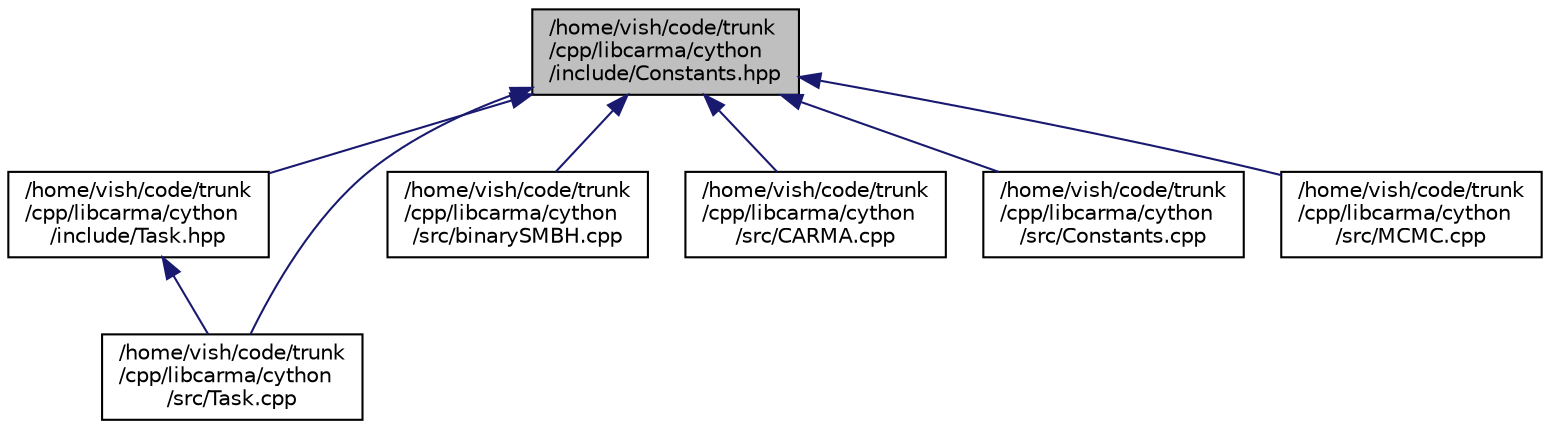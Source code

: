 digraph "/home/vish/code/trunk/cpp/libcarma/cython/include/Constants.hpp"
{
  edge [fontname="Helvetica",fontsize="10",labelfontname="Helvetica",labelfontsize="10"];
  node [fontname="Helvetica",fontsize="10",shape=record];
  Node1 [label="/home/vish/code/trunk\l/cpp/libcarma/cython\l/include/Constants.hpp",height=0.2,width=0.4,color="black", fillcolor="grey75", style="filled" fontcolor="black"];
  Node1 -> Node2 [dir="back",color="midnightblue",fontsize="10",style="solid",fontname="Helvetica"];
  Node2 [label="/home/vish/code/trunk\l/cpp/libcarma/cython\l/include/Task.hpp",height=0.2,width=0.4,color="black", fillcolor="white", style="filled",URL="$_task_8hpp.html"];
  Node2 -> Node3 [dir="back",color="midnightblue",fontsize="10",style="solid",fontname="Helvetica"];
  Node3 [label="/home/vish/code/trunk\l/cpp/libcarma/cython\l/src/Task.cpp",height=0.2,width=0.4,color="black", fillcolor="white", style="filled",URL="$_task_8cpp.html"];
  Node1 -> Node4 [dir="back",color="midnightblue",fontsize="10",style="solid",fontname="Helvetica"];
  Node4 [label="/home/vish/code/trunk\l/cpp/libcarma/cython\l/src/binarySMBH.cpp",height=0.2,width=0.4,color="black", fillcolor="white", style="filled",URL="$binary_s_m_b_h_8cpp.html"];
  Node1 -> Node5 [dir="back",color="midnightblue",fontsize="10",style="solid",fontname="Helvetica"];
  Node5 [label="/home/vish/code/trunk\l/cpp/libcarma/cython\l/src/CARMA.cpp",height=0.2,width=0.4,color="black", fillcolor="white", style="filled",URL="$_c_a_r_m_a_8cpp.html"];
  Node1 -> Node6 [dir="back",color="midnightblue",fontsize="10",style="solid",fontname="Helvetica"];
  Node6 [label="/home/vish/code/trunk\l/cpp/libcarma/cython\l/src/Constants.cpp",height=0.2,width=0.4,color="black", fillcolor="white", style="filled",URL="$_constants_8cpp.html"];
  Node1 -> Node7 [dir="back",color="midnightblue",fontsize="10",style="solid",fontname="Helvetica"];
  Node7 [label="/home/vish/code/trunk\l/cpp/libcarma/cython\l/src/MCMC.cpp",height=0.2,width=0.4,color="black", fillcolor="white", style="filled",URL="$_m_c_m_c_8cpp.html"];
  Node1 -> Node3 [dir="back",color="midnightblue",fontsize="10",style="solid",fontname="Helvetica"];
}
